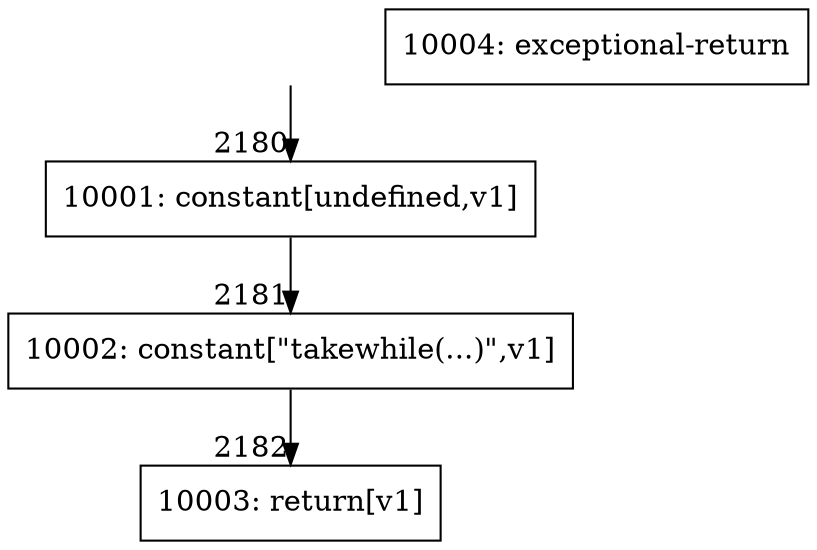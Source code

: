 digraph {
rankdir="TD"
BB_entry165[shape=none,label=""];
BB_entry165 -> BB2180 [tailport=s, headport=n, headlabel="    2180"]
BB2180 [shape=record label="{10001: constant[undefined,v1]}" ] 
BB2180 -> BB2181 [tailport=s, headport=n, headlabel="      2181"]
BB2181 [shape=record label="{10002: constant[\"takewhile(...)\",v1]}" ] 
BB2181 -> BB2182 [tailport=s, headport=n, headlabel="      2182"]
BB2182 [shape=record label="{10003: return[v1]}" ] 
BB2183 [shape=record label="{10004: exceptional-return}" ] 
//#$~ 1320
}
